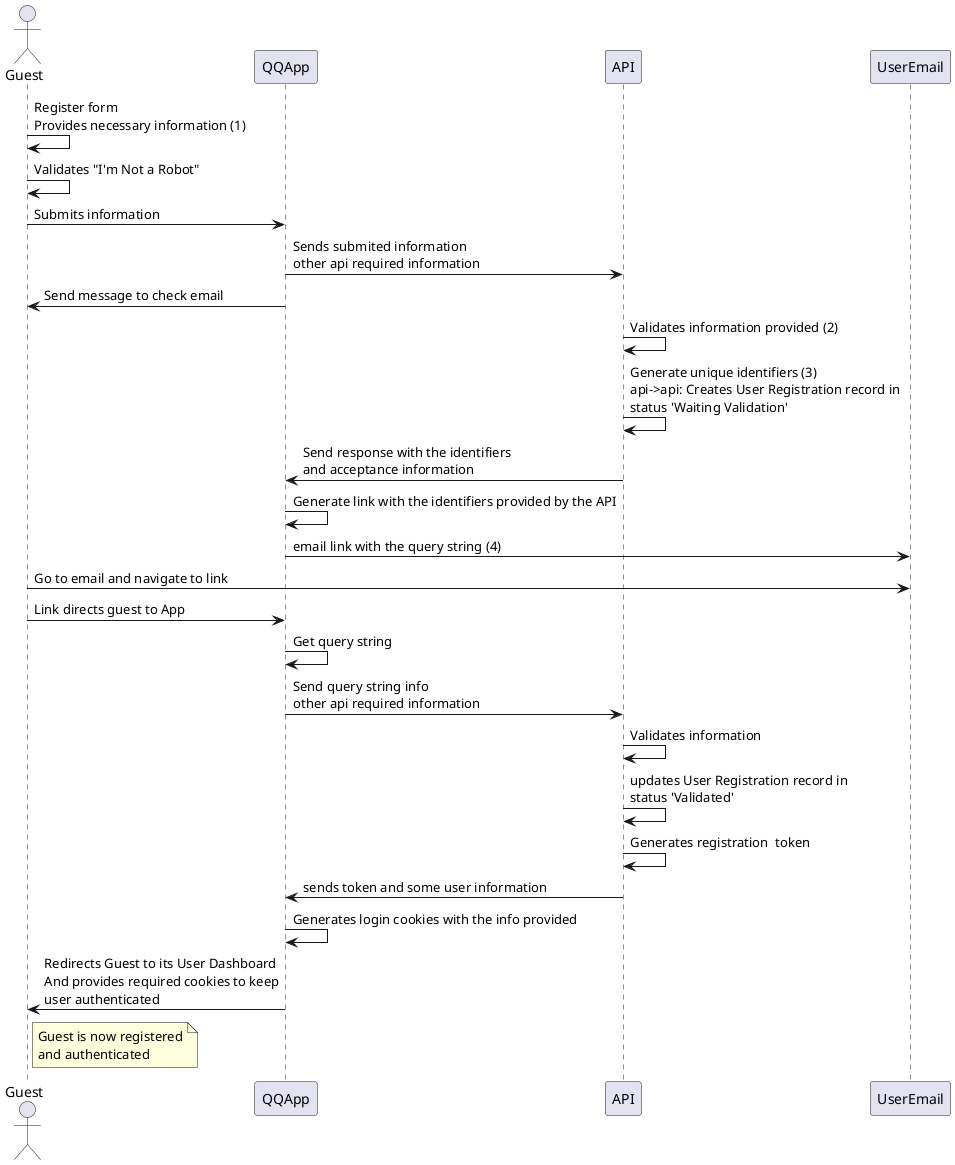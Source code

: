 @startuml RegisterUser

actor Guest as guest
participant QQApp as qq
participant API as api
participant UserEmail as email
guest->guest: Register form\nProvides necessary information (1)
guest->guest: Validates "I'm Not a Robot"
guest->qq: Submits information
qq->api: Sends submited information\nother api required information
qq->guest: Send message to check email
api->api: Validates information provided (2)
api->api: Generate unique identifiers (3)\napi->api: Creates User Registration record in \nstatus 'Waiting Validation'
api->qq: Send response with the identifiers\nand acceptance information
qq->qq: Generate link with the identifiers provided by the API
qq->email: email link with the query string (4)
guest->email:Go to email and navigate to link
guest->qq: Link directs guest to App
qq->qq: Get query string
qq->api: Send query string info\nother api required information
api->api: Validates information
api->api: updates User Registration record in \nstatus 'Validated'
api->api: Generates registration  token
api->qq: sends token and some user information
qq->qq: Generates login cookies with the info provided
qq->guest: Redirects Guest to its User Dashboard\nAnd provides required cookies to keep\nuser authenticated
note right of guest : Guest is now registered\nand authenticated

@enduml